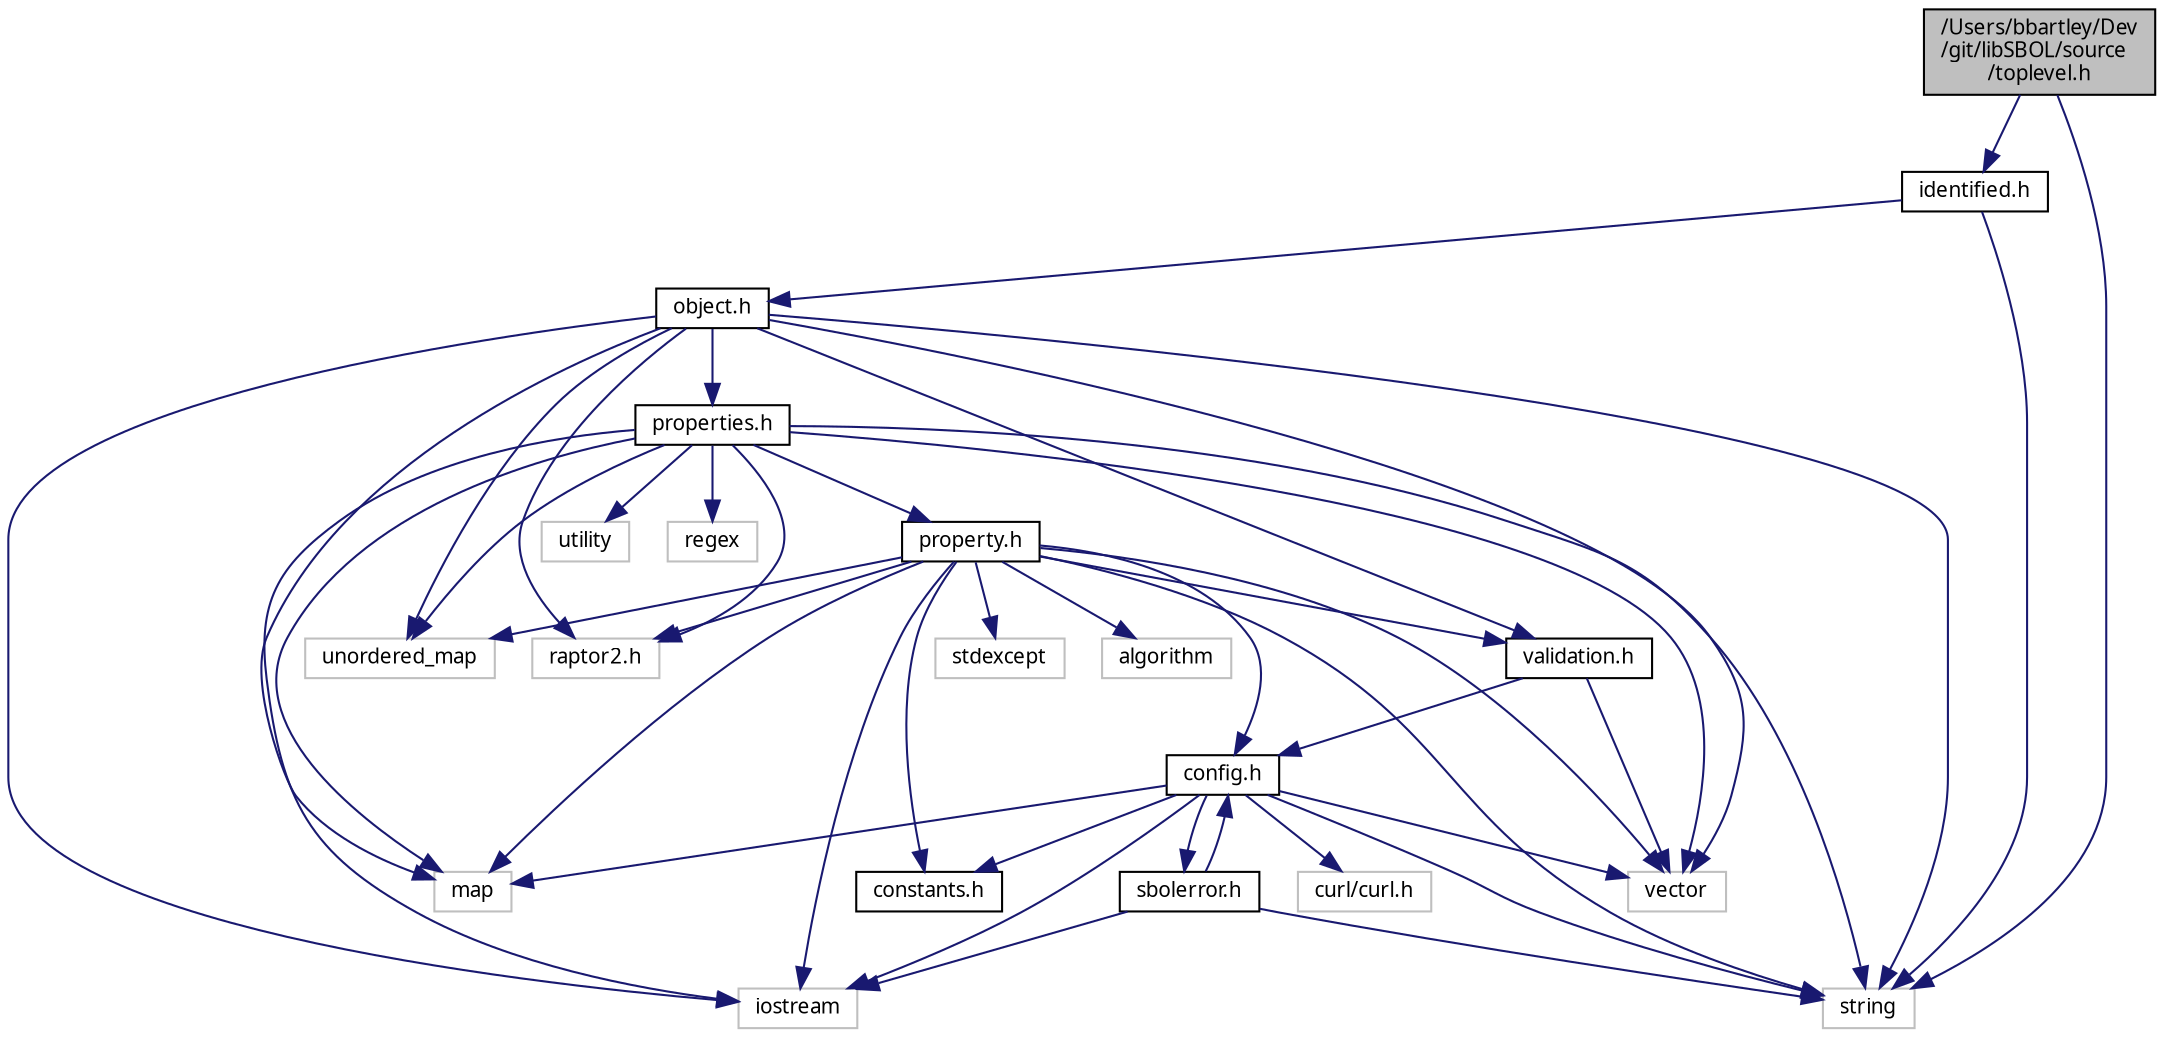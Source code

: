 digraph "/Users/bbartley/Dev/git/libSBOL/source/toplevel.h"
{
  edge [fontname="FreeSans.ttf",fontsize="10",labelfontname="FreeSans.ttf",labelfontsize="10"];
  node [fontname="FreeSans.ttf",fontsize="10",shape=record];
  Node0 [label="/Users/bbartley/Dev\l/git/libSBOL/source\l/toplevel.h",height=0.2,width=0.4,color="black", fillcolor="grey75", style="filled", fontcolor="black"];
  Node0 -> Node1 [color="midnightblue",fontsize="10",style="solid",fontname="FreeSans.ttf"];
  Node1 [label="identified.h",height=0.2,width=0.4,color="black", fillcolor="white", style="filled",URL="$identified_8h.html",tooltip="Identified class. "];
  Node1 -> Node2 [color="midnightblue",fontsize="10",style="solid",fontname="FreeSans.ttf"];
  Node2 [label="object.h",height=0.2,width=0.4,color="black", fillcolor="white", style="filled",URL="$object_8h.html",tooltip="SBOLObject class (a low-level, abstract class) "];
  Node2 -> Node3 [color="midnightblue",fontsize="10",style="solid",fontname="FreeSans.ttf"];
  Node3 [label="validation.h",height=0.2,width=0.4,color="black", fillcolor="white", style="filled",URL="$validation_8h.html",tooltip="Validation rules. "];
  Node3 -> Node4 [color="midnightblue",fontsize="10",style="solid",fontname="FreeSans.ttf"];
  Node4 [label="vector",height=0.2,width=0.4,color="grey75", fillcolor="white", style="filled"];
  Node3 -> Node5 [color="midnightblue",fontsize="10",style="solid",fontname="FreeSans.ttf"];
  Node5 [label="config.h",height=0.2,width=0.4,color="black", fillcolor="white", style="filled",URL="$config_8h.html",tooltip="Global library options and configuration methods. "];
  Node5 -> Node6 [color="midnightblue",fontsize="10",style="solid",fontname="FreeSans.ttf"];
  Node6 [label="sbolerror.h",height=0.2,width=0.4,color="black", fillcolor="white", style="filled",URL="$sbolerror_8h.html",tooltip="SBOLError class and error codes. "];
  Node6 -> Node5 [color="midnightblue",fontsize="10",style="solid",fontname="FreeSans.ttf"];
  Node6 -> Node7 [color="midnightblue",fontsize="10",style="solid",fontname="FreeSans.ttf"];
  Node7 [label="string",height=0.2,width=0.4,color="grey75", fillcolor="white", style="filled"];
  Node6 -> Node8 [color="midnightblue",fontsize="10",style="solid",fontname="FreeSans.ttf"];
  Node8 [label="iostream",height=0.2,width=0.4,color="grey75", fillcolor="white", style="filled"];
  Node5 -> Node9 [color="midnightblue",fontsize="10",style="solid",fontname="FreeSans.ttf"];
  Node9 [label="constants.h",height=0.2,width=0.4,color="black", fillcolor="white", style="filled",URL="$constants_8h.html",tooltip="Users of libSBOL may find in this file useful and important symbols corresponding to commonly used on..."];
  Node5 -> Node7 [color="midnightblue",fontsize="10",style="solid",fontname="FreeSans.ttf"];
  Node5 -> Node10 [color="midnightblue",fontsize="10",style="solid",fontname="FreeSans.ttf"];
  Node10 [label="map",height=0.2,width=0.4,color="grey75", fillcolor="white", style="filled"];
  Node5 -> Node4 [color="midnightblue",fontsize="10",style="solid",fontname="FreeSans.ttf"];
  Node5 -> Node11 [color="midnightblue",fontsize="10",style="solid",fontname="FreeSans.ttf"];
  Node11 [label="curl/curl.h",height=0.2,width=0.4,color="grey75", fillcolor="white", style="filled"];
  Node5 -> Node8 [color="midnightblue",fontsize="10",style="solid",fontname="FreeSans.ttf"];
  Node2 -> Node12 [color="midnightblue",fontsize="10",style="solid",fontname="FreeSans.ttf"];
  Node12 [label="properties.h",height=0.2,width=0.4,color="black", fillcolor="white", style="filled",URL="$properties_8h.html",tooltip="Property template classes (eg, TextProperty, URIProperty, IntProperty) "];
  Node12 -> Node13 [color="midnightblue",fontsize="10",style="solid",fontname="FreeSans.ttf"];
  Node13 [label="property.h",height=0.2,width=0.4,color="black", fillcolor="white", style="filled",URL="$property_8h.html",tooltip="Property template classes (eg, TextProperty, URIProperty, IntProperty) "];
  Node13 -> Node9 [color="midnightblue",fontsize="10",style="solid",fontname="FreeSans.ttf"];
  Node13 -> Node5 [color="midnightblue",fontsize="10",style="solid",fontname="FreeSans.ttf"];
  Node13 -> Node3 [color="midnightblue",fontsize="10",style="solid",fontname="FreeSans.ttf"];
  Node13 -> Node14 [color="midnightblue",fontsize="10",style="solid",fontname="FreeSans.ttf"];
  Node14 [label="raptor2.h",height=0.2,width=0.4,color="grey75", fillcolor="white", style="filled"];
  Node13 -> Node7 [color="midnightblue",fontsize="10",style="solid",fontname="FreeSans.ttf"];
  Node13 -> Node4 [color="midnightblue",fontsize="10",style="solid",fontname="FreeSans.ttf"];
  Node13 -> Node8 [color="midnightblue",fontsize="10",style="solid",fontname="FreeSans.ttf"];
  Node13 -> Node10 [color="midnightblue",fontsize="10",style="solid",fontname="FreeSans.ttf"];
  Node13 -> Node15 [color="midnightblue",fontsize="10",style="solid",fontname="FreeSans.ttf"];
  Node15 [label="unordered_map",height=0.2,width=0.4,color="grey75", fillcolor="white", style="filled"];
  Node13 -> Node16 [color="midnightblue",fontsize="10",style="solid",fontname="FreeSans.ttf"];
  Node16 [label="stdexcept",height=0.2,width=0.4,color="grey75", fillcolor="white", style="filled"];
  Node13 -> Node17 [color="midnightblue",fontsize="10",style="solid",fontname="FreeSans.ttf"];
  Node17 [label="algorithm",height=0.2,width=0.4,color="grey75", fillcolor="white", style="filled"];
  Node12 -> Node14 [color="midnightblue",fontsize="10",style="solid",fontname="FreeSans.ttf"];
  Node12 -> Node7 [color="midnightblue",fontsize="10",style="solid",fontname="FreeSans.ttf"];
  Node12 -> Node4 [color="midnightblue",fontsize="10",style="solid",fontname="FreeSans.ttf"];
  Node12 -> Node8 [color="midnightblue",fontsize="10",style="solid",fontname="FreeSans.ttf"];
  Node12 -> Node10 [color="midnightblue",fontsize="10",style="solid",fontname="FreeSans.ttf"];
  Node12 -> Node15 [color="midnightblue",fontsize="10",style="solid",fontname="FreeSans.ttf"];
  Node12 -> Node18 [color="midnightblue",fontsize="10",style="solid",fontname="FreeSans.ttf"];
  Node18 [label="utility",height=0.2,width=0.4,color="grey75", fillcolor="white", style="filled"];
  Node12 -> Node19 [color="midnightblue",fontsize="10",style="solid",fontname="FreeSans.ttf"];
  Node19 [label="regex",height=0.2,width=0.4,color="grey75", fillcolor="white", style="filled"];
  Node2 -> Node14 [color="midnightblue",fontsize="10",style="solid",fontname="FreeSans.ttf"];
  Node2 -> Node7 [color="midnightblue",fontsize="10",style="solid",fontname="FreeSans.ttf"];
  Node2 -> Node4 [color="midnightblue",fontsize="10",style="solid",fontname="FreeSans.ttf"];
  Node2 -> Node8 [color="midnightblue",fontsize="10",style="solid",fontname="FreeSans.ttf"];
  Node2 -> Node10 [color="midnightblue",fontsize="10",style="solid",fontname="FreeSans.ttf"];
  Node2 -> Node15 [color="midnightblue",fontsize="10",style="solid",fontname="FreeSans.ttf"];
  Node1 -> Node7 [color="midnightblue",fontsize="10",style="solid",fontname="FreeSans.ttf"];
  Node0 -> Node7 [color="midnightblue",fontsize="10",style="solid",fontname="FreeSans.ttf"];
}
